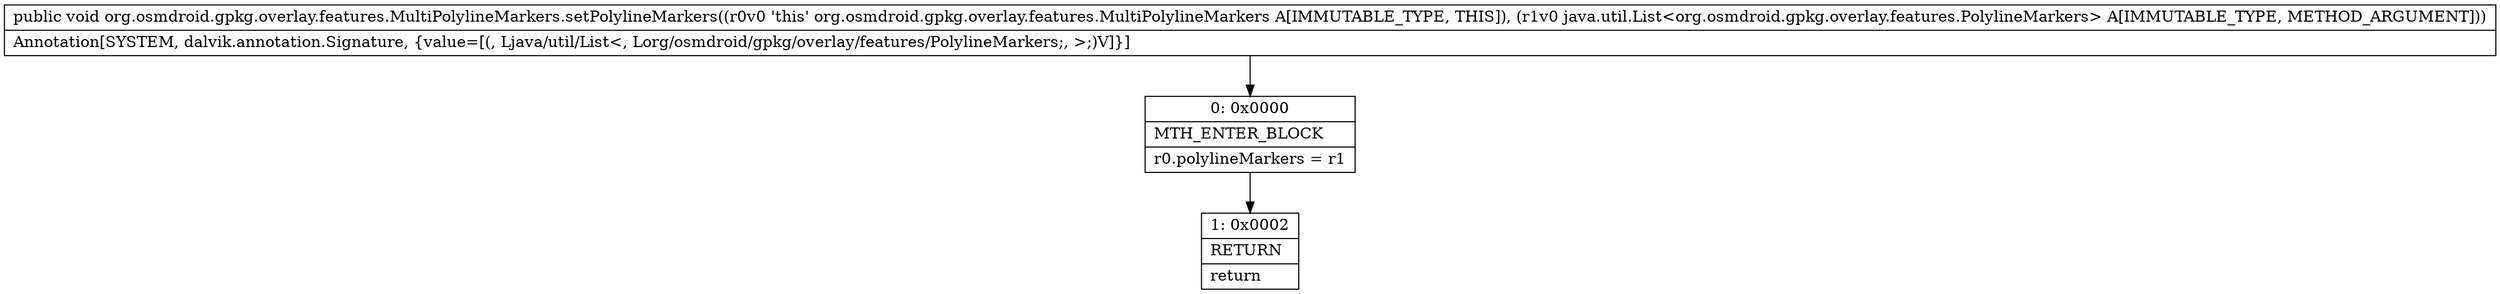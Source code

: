 digraph "CFG fororg.osmdroid.gpkg.overlay.features.MultiPolylineMarkers.setPolylineMarkers(Ljava\/util\/List;)V" {
Node_0 [shape=record,label="{0\:\ 0x0000|MTH_ENTER_BLOCK\l|r0.polylineMarkers = r1\l}"];
Node_1 [shape=record,label="{1\:\ 0x0002|RETURN\l|return\l}"];
MethodNode[shape=record,label="{public void org.osmdroid.gpkg.overlay.features.MultiPolylineMarkers.setPolylineMarkers((r0v0 'this' org.osmdroid.gpkg.overlay.features.MultiPolylineMarkers A[IMMUTABLE_TYPE, THIS]), (r1v0 java.util.List\<org.osmdroid.gpkg.overlay.features.PolylineMarkers\> A[IMMUTABLE_TYPE, METHOD_ARGUMENT]))  | Annotation[SYSTEM, dalvik.annotation.Signature, \{value=[(, Ljava\/util\/List\<, Lorg\/osmdroid\/gpkg\/overlay\/features\/PolylineMarkers;, \>;)V]\}]\l}"];
MethodNode -> Node_0;
Node_0 -> Node_1;
}

